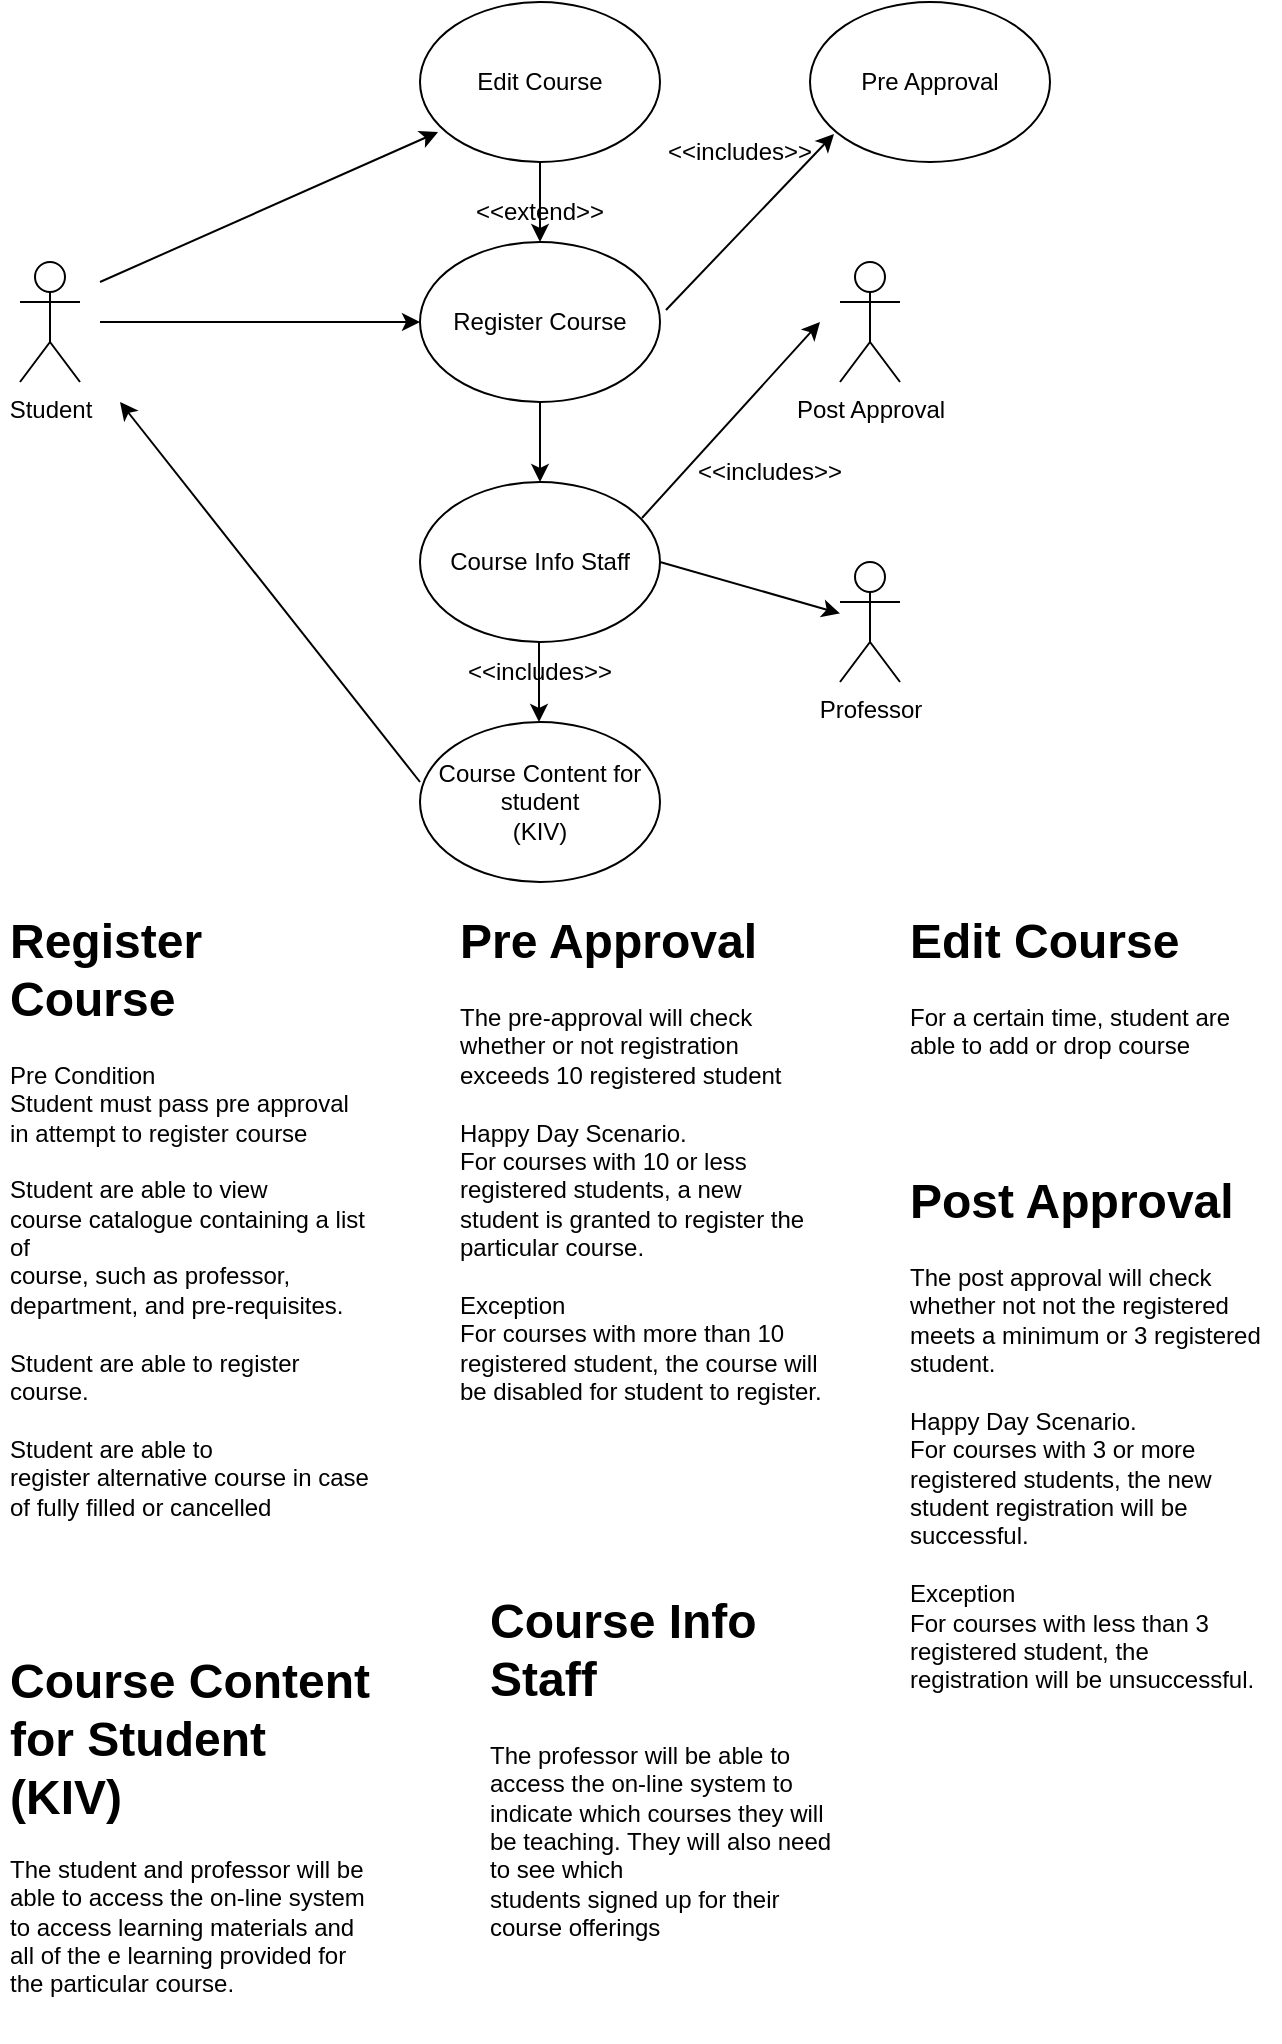 <mxfile version="22.0.6" type="github">
  <diagram name="Page-1" id="f31c993MnNktxt3acmLQ">
    <mxGraphModel dx="848" dy="487" grid="1" gridSize="10" guides="1" tooltips="1" connect="1" arrows="1" fold="1" page="1" pageScale="1" pageWidth="850" pageHeight="1100" math="0" shadow="0">
      <root>
        <mxCell id="0" />
        <mxCell id="1" parent="0" />
        <mxCell id="MZs_MeEJ6j7sGni2RoES-1" value="Student" style="shape=umlActor;verticalLabelPosition=bottom;verticalAlign=top;html=1;outlineConnect=0;" vertex="1" parent="1">
          <mxGeometry x="80" y="160" width="30" height="60" as="geometry" />
        </mxCell>
        <mxCell id="MZs_MeEJ6j7sGni2RoES-2" value="Register Course" style="ellipse;whiteSpace=wrap;html=1;" vertex="1" parent="1">
          <mxGeometry x="280" y="150" width="120" height="80" as="geometry" />
        </mxCell>
        <mxCell id="MZs_MeEJ6j7sGni2RoES-3" value="Course Info Staff" style="ellipse;whiteSpace=wrap;html=1;" vertex="1" parent="1">
          <mxGeometry x="280" y="270" width="120" height="80" as="geometry" />
        </mxCell>
        <mxCell id="MZs_MeEJ6j7sGni2RoES-5" value="Professor" style="shape=umlActor;verticalLabelPosition=bottom;verticalAlign=top;html=1;outlineConnect=0;" vertex="1" parent="1">
          <mxGeometry x="490" y="310" width="30" height="60" as="geometry" />
        </mxCell>
        <mxCell id="MZs_MeEJ6j7sGni2RoES-7" value="" style="endArrow=classic;html=1;rounded=0;entryX=0;entryY=0.5;entryDx=0;entryDy=0;" edge="1" parent="1" target="MZs_MeEJ6j7sGni2RoES-2">
          <mxGeometry width="50" height="50" relative="1" as="geometry">
            <mxPoint x="120" y="190" as="sourcePoint" />
            <mxPoint x="190" y="190" as="targetPoint" />
          </mxGeometry>
        </mxCell>
        <mxCell id="MZs_MeEJ6j7sGni2RoES-9" value="" style="endArrow=classic;html=1;rounded=0;exitX=1;exitY=0.5;exitDx=0;exitDy=0;" edge="1" parent="1" source="MZs_MeEJ6j7sGni2RoES-3" target="MZs_MeEJ6j7sGni2RoES-5">
          <mxGeometry width="50" height="50" relative="1" as="geometry">
            <mxPoint x="400" y="280" as="sourcePoint" />
            <mxPoint x="540" y="270" as="targetPoint" />
          </mxGeometry>
        </mxCell>
        <mxCell id="MZs_MeEJ6j7sGni2RoES-10" value="Edit Course" style="ellipse;whiteSpace=wrap;html=1;" vertex="1" parent="1">
          <mxGeometry x="280" y="30" width="120" height="80" as="geometry" />
        </mxCell>
        <mxCell id="MZs_MeEJ6j7sGni2RoES-11" value="" style="endArrow=classic;html=1;rounded=0;entryX=0.075;entryY=0.813;entryDx=0;entryDy=0;entryPerimeter=0;" edge="1" parent="1" target="MZs_MeEJ6j7sGni2RoES-10">
          <mxGeometry width="50" height="50" relative="1" as="geometry">
            <mxPoint x="120" y="170" as="sourcePoint" />
            <mxPoint x="280" y="170" as="targetPoint" />
          </mxGeometry>
        </mxCell>
        <mxCell id="MZs_MeEJ6j7sGni2RoES-12" value="Pre Approval" style="ellipse;whiteSpace=wrap;html=1;" vertex="1" parent="1">
          <mxGeometry x="475" y="30" width="120" height="80" as="geometry" />
        </mxCell>
        <mxCell id="MZs_MeEJ6j7sGni2RoES-13" value="" style="endArrow=classic;html=1;rounded=0;entryX=0.1;entryY=0.825;entryDx=0;entryDy=0;entryPerimeter=0;exitX=1.025;exitY=0.425;exitDx=0;exitDy=0;exitPerimeter=0;" edge="1" parent="1" source="MZs_MeEJ6j7sGni2RoES-2" target="MZs_MeEJ6j7sGni2RoES-12">
          <mxGeometry width="50" height="50" relative="1" as="geometry">
            <mxPoint x="400" y="280" as="sourcePoint" />
            <mxPoint x="450" y="230" as="targetPoint" />
          </mxGeometry>
        </mxCell>
        <mxCell id="MZs_MeEJ6j7sGni2RoES-15" value="&amp;lt;&amp;lt;extend&amp;gt;&amp;gt;" style="text;html=1;strokeColor=none;fillColor=none;align=center;verticalAlign=middle;whiteSpace=wrap;rounded=0;" vertex="1" parent="1">
          <mxGeometry x="310" y="120" width="60" height="30" as="geometry" />
        </mxCell>
        <mxCell id="MZs_MeEJ6j7sGni2RoES-16" value="&amp;lt;&amp;lt;includes&amp;gt;&amp;gt;" style="text;html=1;strokeColor=none;fillColor=none;align=center;verticalAlign=middle;whiteSpace=wrap;rounded=0;" vertex="1" parent="1">
          <mxGeometry x="410" y="90" width="60" height="30" as="geometry" />
        </mxCell>
        <mxCell id="MZs_MeEJ6j7sGni2RoES-17" value="" style="endArrow=classic;html=1;rounded=0;exitX=0.5;exitY=1;exitDx=0;exitDy=0;entryX=0.5;entryY=0;entryDx=0;entryDy=0;" edge="1" parent="1" source="MZs_MeEJ6j7sGni2RoES-2" target="MZs_MeEJ6j7sGni2RoES-3">
          <mxGeometry width="50" height="50" relative="1" as="geometry">
            <mxPoint x="400" y="280" as="sourcePoint" />
            <mxPoint x="450" y="230" as="targetPoint" />
          </mxGeometry>
        </mxCell>
        <mxCell id="MZs_MeEJ6j7sGni2RoES-20" value="" style="endArrow=classic;html=1;rounded=0;exitX=0.5;exitY=1;exitDx=0;exitDy=0;entryX=0.5;entryY=0;entryDx=0;entryDy=0;" edge="1" parent="1" source="MZs_MeEJ6j7sGni2RoES-10" target="MZs_MeEJ6j7sGni2RoES-2">
          <mxGeometry width="50" height="50" relative="1" as="geometry">
            <mxPoint x="400" y="280" as="sourcePoint" />
            <mxPoint x="450" y="230" as="targetPoint" />
          </mxGeometry>
        </mxCell>
        <mxCell id="MZs_MeEJ6j7sGni2RoES-21" value="" style="endArrow=classic;html=1;rounded=0;" edge="1" parent="1">
          <mxGeometry width="50" height="50" relative="1" as="geometry">
            <mxPoint x="280" y="420" as="sourcePoint" />
            <mxPoint x="130" y="230" as="targetPoint" />
          </mxGeometry>
        </mxCell>
        <mxCell id="MZs_MeEJ6j7sGni2RoES-22" value="Course Content for student&lt;br&gt;(KIV)" style="ellipse;whiteSpace=wrap;html=1;" vertex="1" parent="1">
          <mxGeometry x="280" y="390" width="120" height="80" as="geometry" />
        </mxCell>
        <mxCell id="MZs_MeEJ6j7sGni2RoES-23" value="" style="endArrow=classic;html=1;rounded=0;exitX=0.5;exitY=1;exitDx=0;exitDy=0;entryX=0.5;entryY=0;entryDx=0;entryDy=0;" edge="1" parent="1">
          <mxGeometry width="50" height="50" relative="1" as="geometry">
            <mxPoint x="339.5" y="350" as="sourcePoint" />
            <mxPoint x="339.5" y="390" as="targetPoint" />
          </mxGeometry>
        </mxCell>
        <mxCell id="MZs_MeEJ6j7sGni2RoES-24" value="&amp;lt;&amp;lt;includes&amp;gt;&amp;gt;" style="text;html=1;strokeColor=none;fillColor=none;align=center;verticalAlign=middle;whiteSpace=wrap;rounded=0;" vertex="1" parent="1">
          <mxGeometry x="310" y="350" width="60" height="30" as="geometry" />
        </mxCell>
        <mxCell id="MZs_MeEJ6j7sGni2RoES-32" value="&lt;h1&gt;Register Course&lt;br&gt;&lt;/h1&gt;&lt;div&gt;Pre Condition&lt;/div&gt;&lt;div&gt;Student must pass pre approval in attempt to register course&lt;/div&gt;&lt;div&gt;&lt;br&gt;&lt;/div&gt;&lt;div&gt;Student are able to view&lt;/div&gt;course catalogue containing a list of&lt;br&gt;course, such as professor, department, and pre-requisites.&lt;br&gt;&lt;br&gt;Student are able to register course.&lt;br&gt;&lt;br&gt;Student are able to register&amp;nbsp;alternative course in case of fully filled or cancelled&lt;br&gt;&amp;nbsp;" style="text;html=1;strokeColor=none;fillColor=none;spacing=5;spacingTop=-20;whiteSpace=wrap;overflow=hidden;rounded=0;" vertex="1" parent="1">
          <mxGeometry x="70" y="480" width="190" height="320" as="geometry" />
        </mxCell>
        <mxCell id="MZs_MeEJ6j7sGni2RoES-33" value="&lt;h1&gt;Edit Course&lt;br&gt;&lt;/h1&gt;&lt;div&gt;For a certain time, student are able to add or drop course&lt;/div&gt;&lt;br&gt;&amp;nbsp;" style="text;html=1;strokeColor=none;fillColor=none;spacing=5;spacingTop=-20;whiteSpace=wrap;overflow=hidden;rounded=0;" vertex="1" parent="1">
          <mxGeometry x="520" y="480" width="190" height="100" as="geometry" />
        </mxCell>
        <mxCell id="MZs_MeEJ6j7sGni2RoES-34" value="&lt;h1&gt;Pre Approval&lt;/h1&gt;&lt;div&gt;The pre-approval will check whether or not registration exceeds 10 registered student&lt;/div&gt;&lt;div&gt;&lt;br&gt;Happy Day Scenario.&lt;/div&gt;&lt;div&gt;For courses with 10 or less registered students, a new student is granted to register the particular course.&amp;nbsp;&lt;/div&gt;&lt;div&gt;&lt;br&gt;&lt;/div&gt;&lt;div&gt;Exception&lt;/div&gt;&lt;div&gt;For courses with more than 10 registered student, the course will be disabled for student to register.&lt;/div&gt;&lt;div&gt;&lt;br&gt;&lt;/div&gt;&lt;div&gt;&lt;br&gt;&lt;/div&gt;&lt;br&gt;&amp;nbsp;" style="text;html=1;strokeColor=none;fillColor=none;spacing=5;spacingTop=-20;whiteSpace=wrap;overflow=hidden;rounded=0;" vertex="1" parent="1">
          <mxGeometry x="295" y="480" width="190" height="260" as="geometry" />
        </mxCell>
        <mxCell id="MZs_MeEJ6j7sGni2RoES-36" value="" style="endArrow=classic;html=1;rounded=0;entryX=0;entryY=0.625;entryDx=0;entryDy=0;entryPerimeter=0;exitX=1.025;exitY=0.425;exitDx=0;exitDy=0;exitPerimeter=0;" edge="1" parent="1">
          <mxGeometry width="50" height="50" relative="1" as="geometry">
            <mxPoint x="391" y="288" as="sourcePoint" />
            <mxPoint x="480" y="190" as="targetPoint" />
          </mxGeometry>
        </mxCell>
        <mxCell id="MZs_MeEJ6j7sGni2RoES-37" value="&amp;lt;&amp;lt;includes&amp;gt;&amp;gt;" style="text;html=1;strokeColor=none;fillColor=none;align=center;verticalAlign=middle;whiteSpace=wrap;rounded=0;" vertex="1" parent="1">
          <mxGeometry x="425" y="250" width="60" height="30" as="geometry" />
        </mxCell>
        <mxCell id="MZs_MeEJ6j7sGni2RoES-38" value="&lt;h1&gt;Post Approval&lt;/h1&gt;&lt;div&gt;The post approval will check whether not not the registered meets a minimum or 3 registered student.&lt;br&gt;&lt;br&gt;Happy Day Scenario.&lt;/div&gt;&lt;div&gt;For courses with 3 or more registered students, the new student registration will be successful.&lt;/div&gt;&lt;div&gt;&lt;br&gt;&lt;/div&gt;&lt;div&gt;Exception&lt;/div&gt;&lt;div&gt;For courses with less than 3 registered student, the registration will be unsuccessful.&lt;/div&gt;&lt;div&gt;&lt;br&gt;&lt;/div&gt;&lt;div&gt;&lt;br&gt;&lt;/div&gt;&lt;br&gt;&amp;nbsp;" style="text;html=1;strokeColor=none;fillColor=none;spacing=5;spacingTop=-20;whiteSpace=wrap;overflow=hidden;rounded=0;" vertex="1" parent="1">
          <mxGeometry x="520" y="610" width="190" height="280" as="geometry" />
        </mxCell>
        <mxCell id="MZs_MeEJ6j7sGni2RoES-39" value="&lt;h1&gt;Course Info Staff&lt;/h1&gt;The professor will be able to access the on-line system to&lt;br&gt;indicate which courses they will be teaching. They will also need to see which&lt;br&gt;students signed up for their course offerings&lt;div&gt;&lt;br&gt;&lt;/div&gt;&lt;div&gt;&lt;br&gt;&lt;/div&gt;&lt;div&gt;&lt;br&gt;&lt;/div&gt;&lt;div&gt;&lt;br&gt;&lt;/div&gt;&lt;br&gt;&amp;nbsp;" style="text;html=1;strokeColor=none;fillColor=none;spacing=5;spacingTop=-20;whiteSpace=wrap;overflow=hidden;rounded=0;" vertex="1" parent="1">
          <mxGeometry x="310" y="820" width="190" height="200" as="geometry" />
        </mxCell>
        <mxCell id="MZs_MeEJ6j7sGni2RoES-40" value="&lt;h1&gt;&lt;/h1&gt;&lt;span style=&quot;font-size: 24px;&quot;&gt;&lt;b&gt;Course Content for Student (KIV)&lt;br&gt;&lt;/b&gt;&lt;/span&gt;&lt;br&gt;The student and professor will be able to access the on-line system to access learning materials and all of the e learning provided for the particular course.&lt;div&gt;&lt;br&gt;&lt;/div&gt;&lt;div&gt;&lt;br&gt;&lt;/div&gt;&lt;div&gt;&lt;br&gt;&lt;/div&gt;&lt;div&gt;&lt;br&gt;&lt;/div&gt;&lt;br&gt;&amp;nbsp;" style="text;html=1;strokeColor=none;fillColor=none;spacing=5;spacingTop=-20;whiteSpace=wrap;overflow=hidden;rounded=0;" vertex="1" parent="1">
          <mxGeometry x="70" y="850" width="190" height="200" as="geometry" />
        </mxCell>
        <mxCell id="MZs_MeEJ6j7sGni2RoES-41" value="Post Approval" style="shape=umlActor;verticalLabelPosition=bottom;verticalAlign=top;html=1;outlineConnect=0;" vertex="1" parent="1">
          <mxGeometry x="490" y="160" width="30" height="60" as="geometry" />
        </mxCell>
      </root>
    </mxGraphModel>
  </diagram>
</mxfile>
